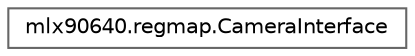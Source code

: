 digraph "Graphical Class Hierarchy"
{
 // LATEX_PDF_SIZE
  bgcolor="transparent";
  edge [fontname=Helvetica,fontsize=10,labelfontname=Helvetica,labelfontsize=10];
  node [fontname=Helvetica,fontsize=10,shape=box,height=0.2,width=0.4];
  rankdir="LR";
  Node0 [label="mlx90640.regmap.CameraInterface",height=0.2,width=0.4,color="grey40", fillcolor="white", style="filled",URL="$classmlx90640_1_1regmap_1_1_camera_interface.html",tooltip=" "];
}
